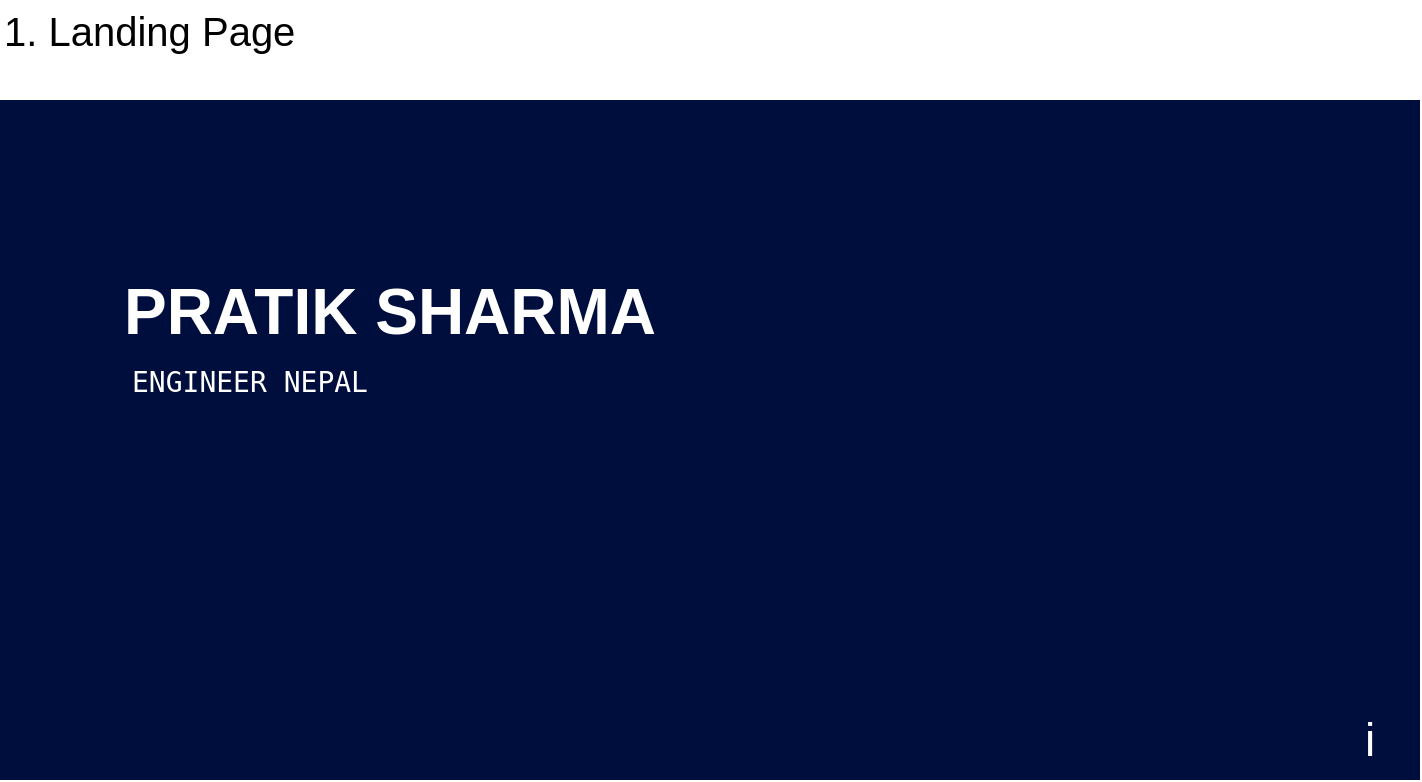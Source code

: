 <mxfile version="20.3.0" type="device"><diagram id="Ubt0-jBURIc8nF_crYoa" name="Page-1"><mxGraphModel dx="1047" dy="649" grid="1" gridSize="10" guides="1" tooltips="1" connect="1" arrows="1" fold="1" page="1" pageScale="1" pageWidth="850" pageHeight="1100" math="0" shadow="0"><root><mxCell id="0"/><mxCell id="1" parent="0"/><mxCell id="i71I4wfeMOGwxCcxIEKp-1" value="" style="rounded=0;whiteSpace=wrap;html=1;strokeColor=none;fillColor=#000e3d;" vertex="1" parent="1"><mxGeometry x="60" y="80" width="710" height="340" as="geometry"/></mxCell><mxCell id="i71I4wfeMOGwxCcxIEKp-3" value="&lt;h1&gt;&lt;b&gt;&lt;font style=&quot;font-size: 32px;&quot;&gt;PRATIK SHARMA&lt;/font&gt;&lt;/b&gt;&lt;/h1&gt;" style="text;html=1;align=center;verticalAlign=middle;whiteSpace=wrap;rounded=0;fontSize=32;fontColor=#FFFFFF;" vertex="1" parent="1"><mxGeometry x="60" y="160" width="390" height="30" as="geometry"/></mxCell><mxCell id="i71I4wfeMOGwxCcxIEKp-4" value="&lt;pre&gt;&lt;font style=&quot;font-size: 14px;&quot;&gt;ENGINEER NEPAL&lt;/font&gt;&lt;/pre&gt;" style="text;html=1;strokeColor=none;fillColor=none;align=center;verticalAlign=middle;whiteSpace=wrap;rounded=0;fontFamily=Helvetica;fontSize=32;fontColor=#FFFFFF;" vertex="1" parent="1"><mxGeometry x="120" y="200" width="130" height="30" as="geometry"/></mxCell><mxCell id="i71I4wfeMOGwxCcxIEKp-2" value="&lt;font style=&quot;font-size: 20px;&quot;&gt;1. Landing Page&lt;/font&gt;" style="text;html=1;strokeColor=none;fillColor=none;align=left;verticalAlign=middle;whiteSpace=wrap;rounded=0;" vertex="1" parent="1"><mxGeometry x="60" y="30" width="330" height="30" as="geometry"/></mxCell><mxCell id="i71I4wfeMOGwxCcxIEKp-17" value="&lt;font style=&quot;font-size: 23px;&quot;&gt;i&lt;/font&gt;" style="text;html=1;strokeColor=none;fillColor=none;align=center;verticalAlign=middle;whiteSpace=wrap;rounded=0;fontFamily=Helvetica;fontSize=23;fontColor=#FFFFFF;" vertex="1" parent="1"><mxGeometry x="720" y="380" width="50" height="40" as="geometry"/></mxCell></root></mxGraphModel></diagram></mxfile>